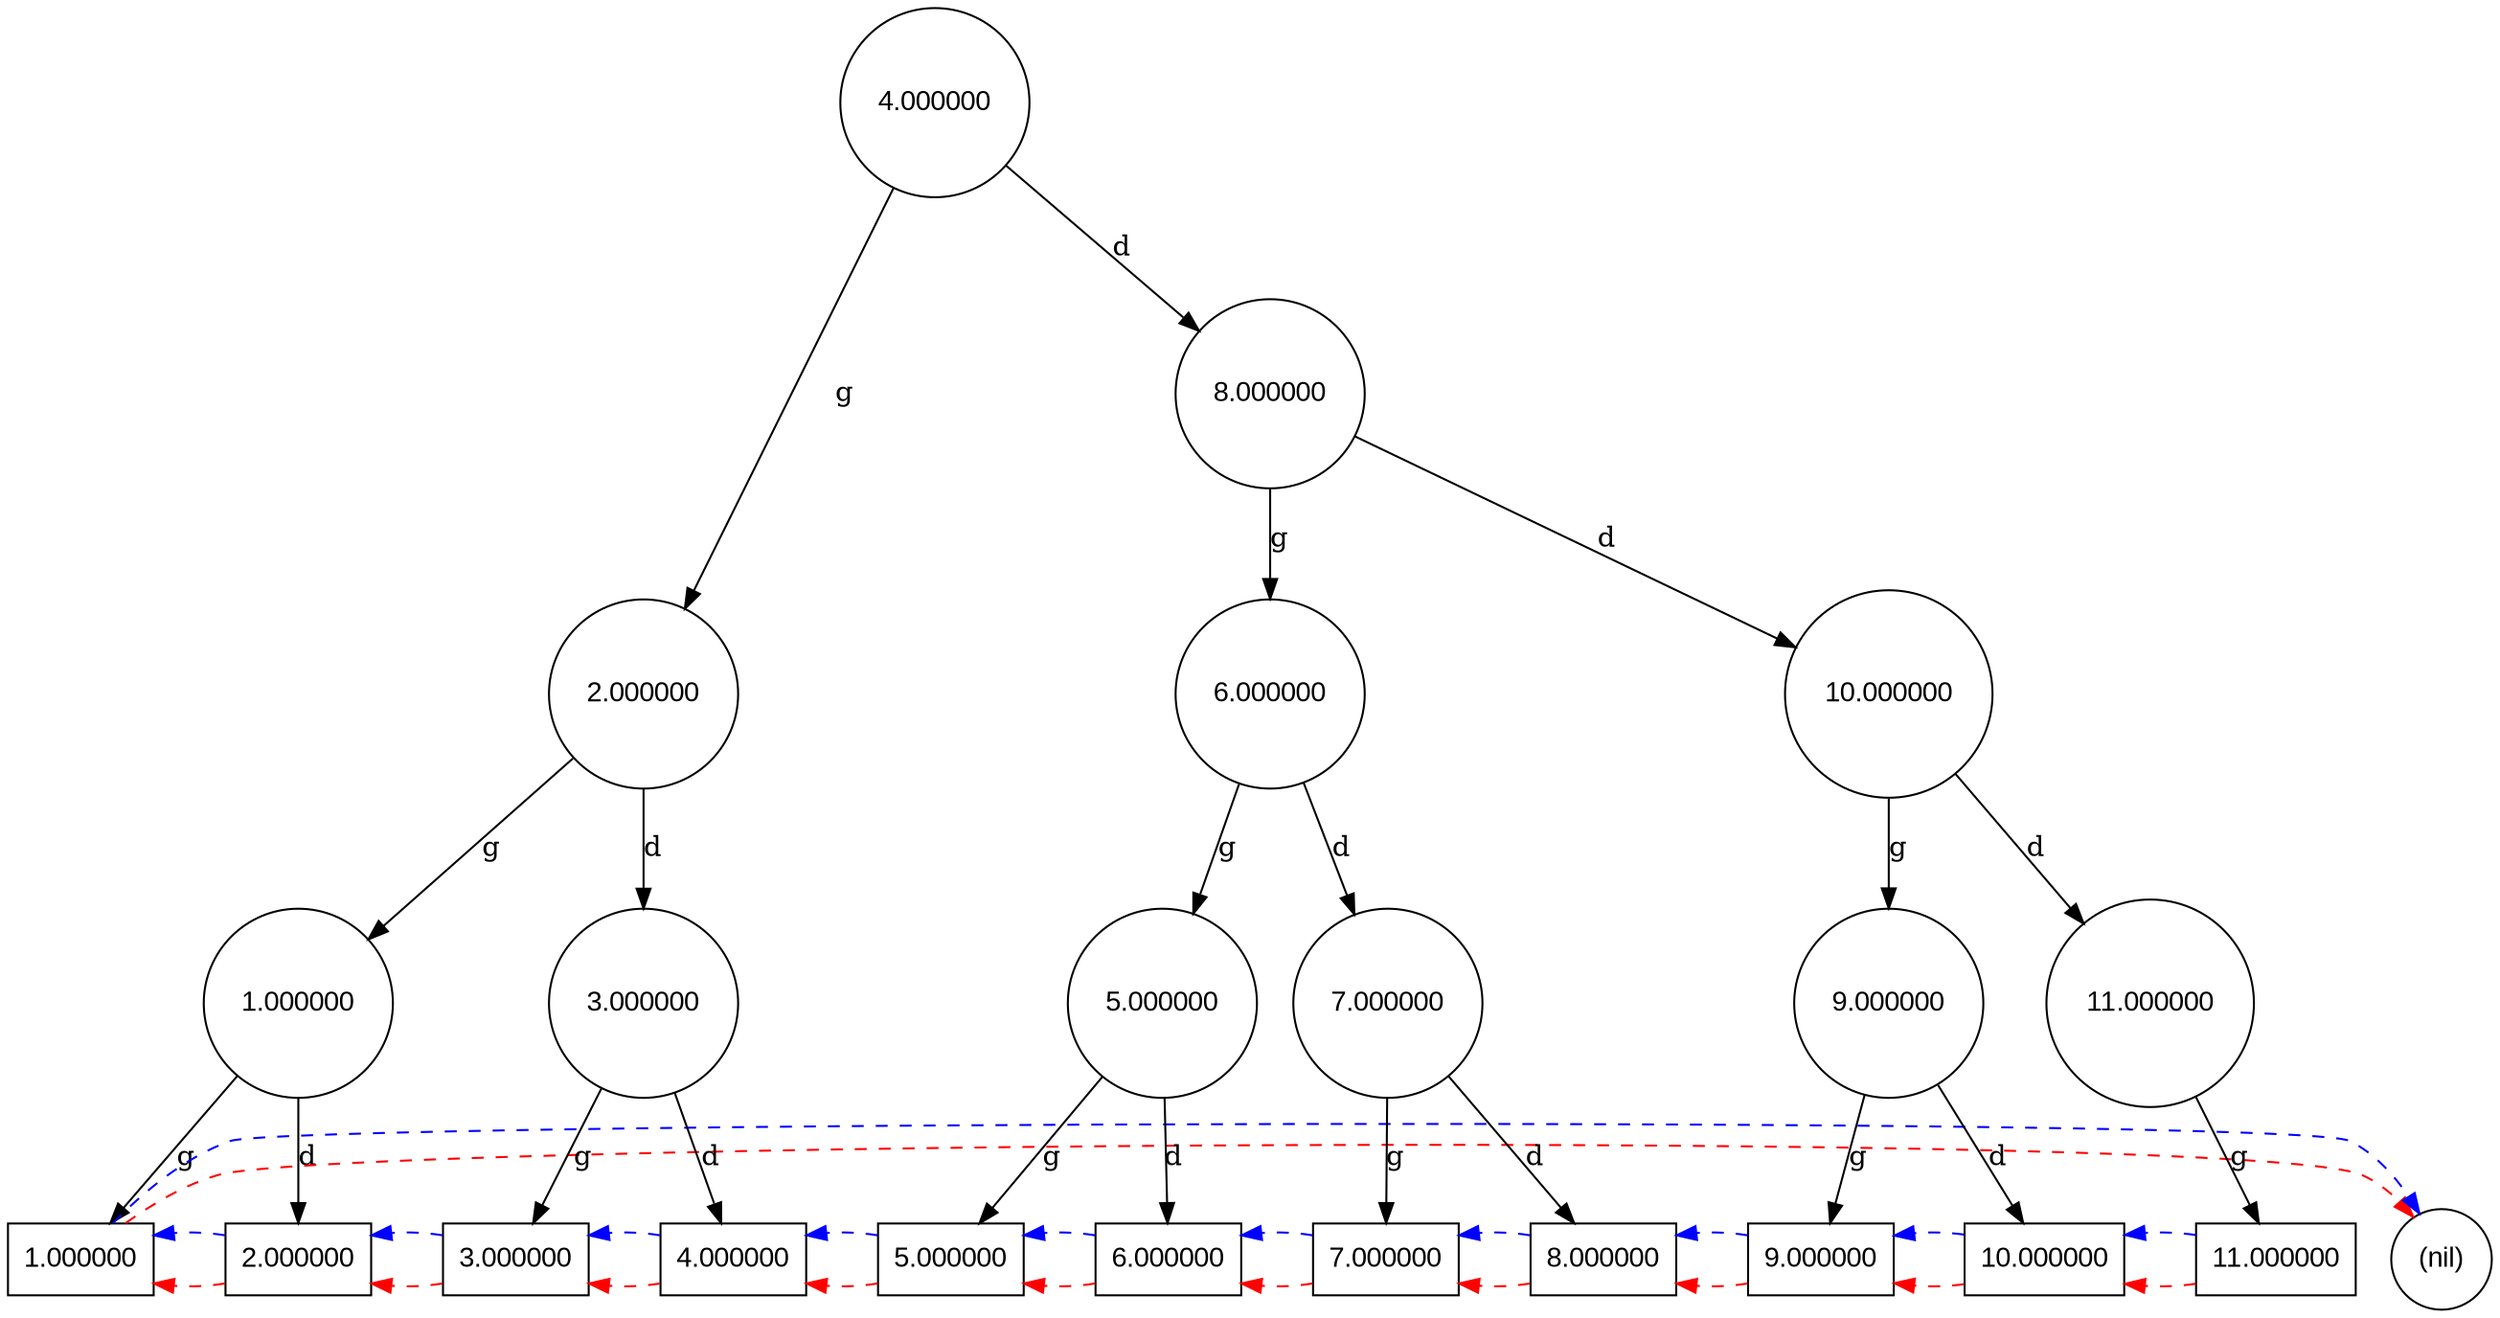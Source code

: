 digraph Arbre {
    node [shape=circle, fontname="Arial"];
    "0x571ba3fcdda0" [label="4.000000"];
    "0x571ba3fcdda0" -> "0x571ba3fcdd20" [label="g"];
    "0x571ba3fcdd20" [label="2.000000"];
    "0x571ba3fcdd20" -> "0x571ba3fcdce0" [label="g"];
    "0x571ba3fcdce0" [label="1.000000"];
    "0x571ba3fcdce0" -> "0x571ba3fce020" [label="g"];
    "0x571ba3fce020" [label="1.000000",shape=box];
    "0x571ba3fce020" -> "(nil)" [style=dashed, color=red, constraint=false];
    { rank=same; "0x571ba3fce020"; "(nil)"; }
    "0x571ba3fce020" -> "(nil)" [style=dashed, color=blue, constraint=false];
    { rank=same; "0x571ba3fce020"; "(nil)"; }
    "0x571ba3fcdce0" -> "0x571ba3fce060" [label="d"];
    "0x571ba3fce060" [label="2.000000",shape=box];
    "0x571ba3fce060" -> "0x571ba3fce020" [style=dashed, color=red, constraint=false];
    { rank=same; "0x571ba3fce060"; "0x571ba3fce020"; }
    "0x571ba3fce060" -> "0x571ba3fce020" [style=dashed, color=blue, constraint=false];
    { rank=same; "0x571ba3fce060"; "0x571ba3fce020"; }
    "0x571ba3fcdd20" -> "0x571ba3fcdd60" [label="d"];
    "0x571ba3fcdd60" [label="3.000000"];
    "0x571ba3fcdd60" -> "0x571ba3fce0c0" [label="g"];
    "0x571ba3fce0c0" [label="3.000000",shape=box];
    "0x571ba3fce0c0" -> "0x571ba3fce060" [style=dashed, color=red, constraint=false];
    { rank=same; "0x571ba3fce0c0"; "0x571ba3fce060"; }
    "0x571ba3fce0c0" -> "0x571ba3fce060" [style=dashed, color=blue, constraint=false];
    { rank=same; "0x571ba3fce0c0"; "0x571ba3fce060"; }
    "0x571ba3fcdd60" -> "0x571ba3fce100" [label="d"];
    "0x571ba3fce100" [label="4.000000",shape=box];
    "0x571ba3fce100" -> "0x571ba3fce0c0" [style=dashed, color=red, constraint=false];
    { rank=same; "0x571ba3fce100"; "0x571ba3fce0c0"; }
    "0x571ba3fce100" -> "0x571ba3fce0c0" [style=dashed, color=blue, constraint=false];
    { rank=same; "0x571ba3fce100"; "0x571ba3fce0c0"; }
    "0x571ba3fcdda0" -> "0x571ba3fcdea0" [label="d"];
    "0x571ba3fcdea0" [label="8.000000"];
    "0x571ba3fcdea0" -> "0x571ba3fcde20" [label="g"];
    "0x571ba3fcde20" [label="6.000000"];
    "0x571ba3fcde20" -> "0x571ba3fcdde0" [label="g"];
    "0x571ba3fcdde0" [label="5.000000"];
    "0x571ba3fcdde0" -> "0x571ba3fce1a0" [label="g"];
    "0x571ba3fce1a0" [label="5.000000",shape=box];
    "0x571ba3fce1a0" -> "0x571ba3fce100" [style=dashed, color=red, constraint=false];
    { rank=same; "0x571ba3fce1a0"; "0x571ba3fce100"; }
    "0x571ba3fce1a0" -> "0x571ba3fce100" [style=dashed, color=blue, constraint=false];
    { rank=same; "0x571ba3fce1a0"; "0x571ba3fce100"; }
    "0x571ba3fcdde0" -> "0x571ba3fce1e0" [label="d"];
    "0x571ba3fce1e0" [label="6.000000",shape=box];
    "0x571ba3fce1e0" -> "0x571ba3fce1a0" [style=dashed, color=red, constraint=false];
    { rank=same; "0x571ba3fce1e0"; "0x571ba3fce1a0"; }
    "0x571ba3fce1e0" -> "0x571ba3fce1a0" [style=dashed, color=blue, constraint=false];
    { rank=same; "0x571ba3fce1e0"; "0x571ba3fce1a0"; }
    "0x571ba3fcde20" -> "0x571ba3fcde60" [label="d"];
    "0x571ba3fcde60" [label="7.000000"];
    "0x571ba3fcde60" -> "0x571ba3fce240" [label="g"];
    "0x571ba3fce240" [label="7.000000",shape=box];
    "0x571ba3fce240" -> "0x571ba3fce1e0" [style=dashed, color=red, constraint=false];
    { rank=same; "0x571ba3fce240"; "0x571ba3fce1e0"; }
    "0x571ba3fce240" -> "0x571ba3fce1e0" [style=dashed, color=blue, constraint=false];
    { rank=same; "0x571ba3fce240"; "0x571ba3fce1e0"; }
    "0x571ba3fcde60" -> "0x571ba3fce280" [label="d"];
    "0x571ba3fce280" [label="8.000000",shape=box];
    "0x571ba3fce280" -> "0x571ba3fce240" [style=dashed, color=red, constraint=false];
    { rank=same; "0x571ba3fce280"; "0x571ba3fce240"; }
    "0x571ba3fce280" -> "0x571ba3fce240" [style=dashed, color=blue, constraint=false];
    { rank=same; "0x571ba3fce280"; "0x571ba3fce240"; }
    "0x571ba3fcdea0" -> "0x571ba3fcdf20" [label="d"];
    "0x571ba3fcdf20" [label="10.000000"];
    "0x571ba3fcdf20" -> "0x571ba3fcdee0" [label="g"];
    "0x571ba3fcdee0" [label="9.000000"];
    "0x571ba3fcdee0" -> "0x571ba3fce300" [label="g"];
    "0x571ba3fce300" [label="9.000000",shape=box];
    "0x571ba3fce300" -> "0x571ba3fce280" [style=dashed, color=red, constraint=false];
    { rank=same; "0x571ba3fce300"; "0x571ba3fce280"; }
    "0x571ba3fce300" -> "0x571ba3fce280" [style=dashed, color=blue, constraint=false];
    { rank=same; "0x571ba3fce300"; "0x571ba3fce280"; }
    "0x571ba3fcdee0" -> "0x571ba3fce340" [label="d"];
    "0x571ba3fce340" [label="10.000000",shape=box];
    "0x571ba3fce340" -> "0x571ba3fce300" [style=dashed, color=red, constraint=false];
    { rank=same; "0x571ba3fce340"; "0x571ba3fce300"; }
    "0x571ba3fce340" -> "0x571ba3fce300" [style=dashed, color=blue, constraint=false];
    { rank=same; "0x571ba3fce340"; "0x571ba3fce300"; }
    "0x571ba3fcdf20" -> "0x571ba3fcdf60" [label="d"];
    "0x571ba3fcdf60" [label="11.000000"];
    "0x571ba3fcdf60" -> "0x571ba3fce3a0" [label="g"];
    "0x571ba3fce3a0" [label="11.000000",shape=box];
    "0x571ba3fce3a0" -> "0x571ba3fce340" [style=dashed, color=red, constraint=false];
    { rank=same; "0x571ba3fce3a0"; "0x571ba3fce340"; }
    "0x571ba3fce3a0" -> "0x571ba3fce340" [style=dashed, color=blue, constraint=false];
    { rank=same; "0x571ba3fce3a0"; "0x571ba3fce340"; }
}
